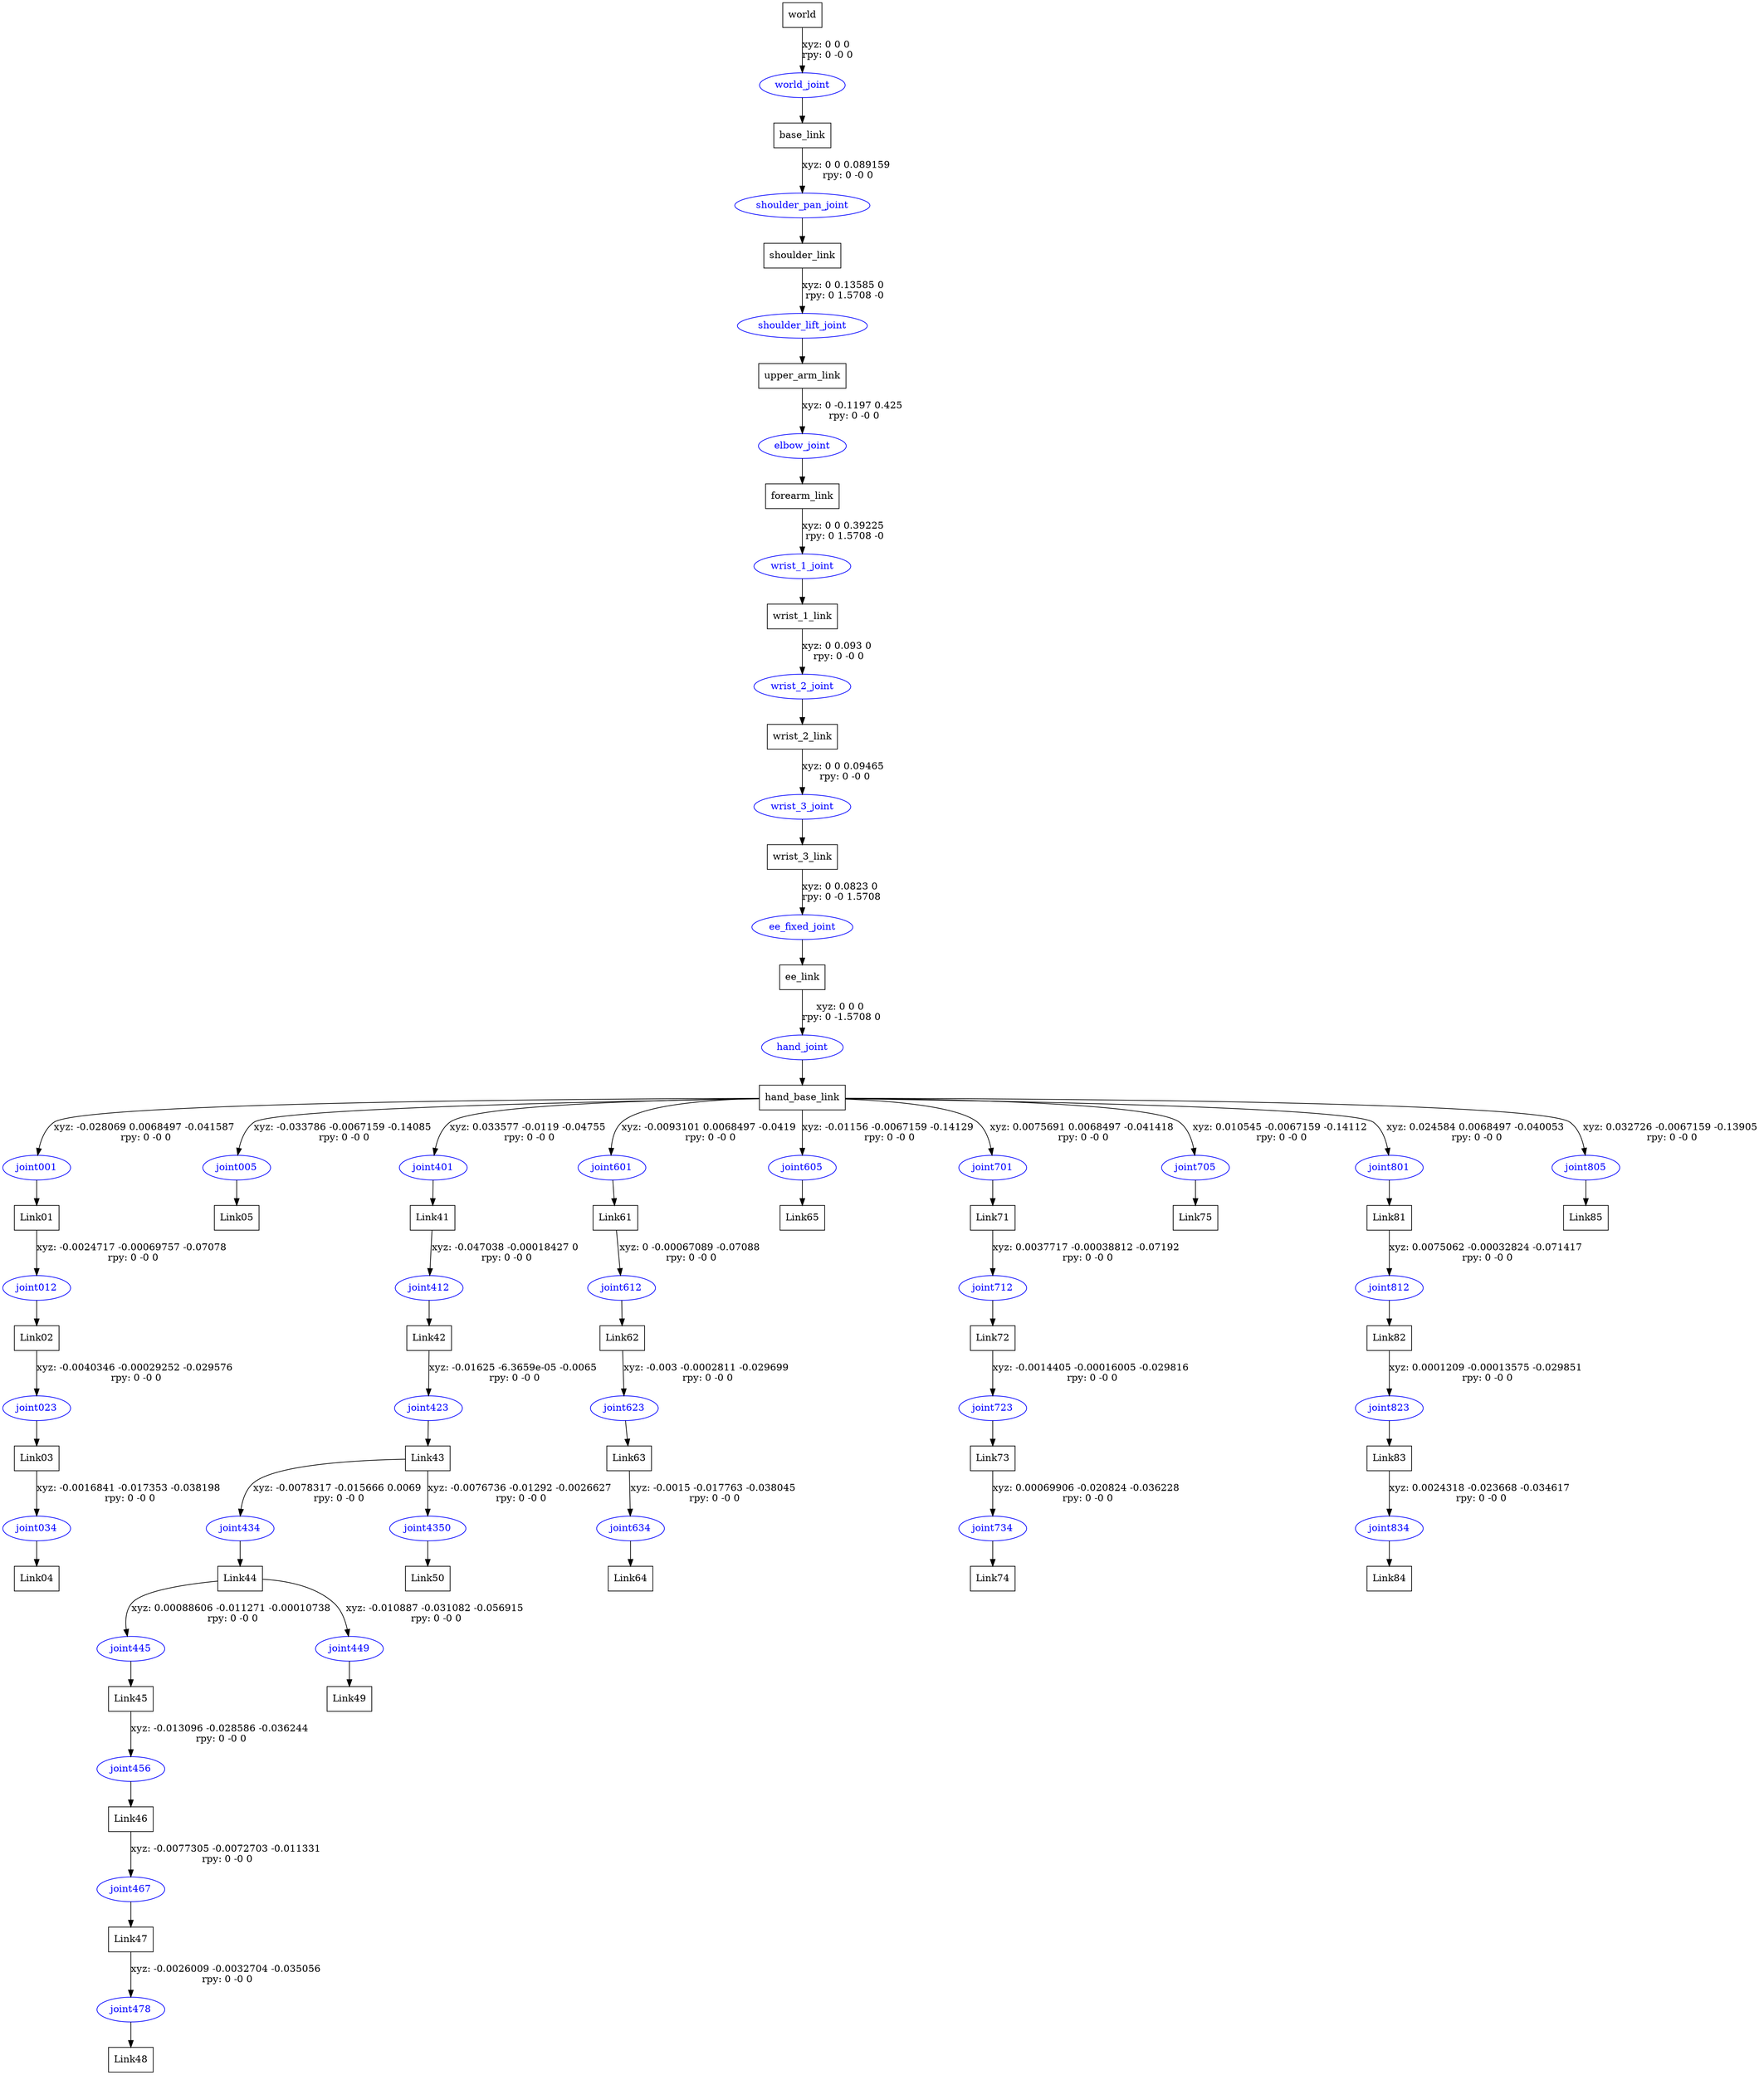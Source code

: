 digraph G {
node [shape=box];
"world" [label="world"];
"base_link" [label="base_link"];
"shoulder_link" [label="shoulder_link"];
"upper_arm_link" [label="upper_arm_link"];
"forearm_link" [label="forearm_link"];
"wrist_1_link" [label="wrist_1_link"];
"wrist_2_link" [label="wrist_2_link"];
"wrist_3_link" [label="wrist_3_link"];
"ee_link" [label="ee_link"];
"hand_base_link" [label="hand_base_link"];
"Link01" [label="Link01"];
"Link02" [label="Link02"];
"Link03" [label="Link03"];
"Link04" [label="Link04"];
"Link05" [label="Link05"];
"Link41" [label="Link41"];
"Link42" [label="Link42"];
"Link43" [label="Link43"];
"Link44" [label="Link44"];
"Link45" [label="Link45"];
"Link46" [label="Link46"];
"Link47" [label="Link47"];
"Link48" [label="Link48"];
"Link49" [label="Link49"];
"Link50" [label="Link50"];
"Link61" [label="Link61"];
"Link62" [label="Link62"];
"Link63" [label="Link63"];
"Link64" [label="Link64"];
"Link65" [label="Link65"];
"Link71" [label="Link71"];
"Link72" [label="Link72"];
"Link73" [label="Link73"];
"Link74" [label="Link74"];
"Link75" [label="Link75"];
"Link81" [label="Link81"];
"Link82" [label="Link82"];
"Link83" [label="Link83"];
"Link84" [label="Link84"];
"Link85" [label="Link85"];
node [shape=ellipse, color=blue, fontcolor=blue];
"world" -> "world_joint" [label="xyz: 0 0 0 \nrpy: 0 -0 0"]
"world_joint" -> "base_link"
"base_link" -> "shoulder_pan_joint" [label="xyz: 0 0 0.089159 \nrpy: 0 -0 0"]
"shoulder_pan_joint" -> "shoulder_link"
"shoulder_link" -> "shoulder_lift_joint" [label="xyz: 0 0.13585 0 \nrpy: 0 1.5708 -0"]
"shoulder_lift_joint" -> "upper_arm_link"
"upper_arm_link" -> "elbow_joint" [label="xyz: 0 -0.1197 0.425 \nrpy: 0 -0 0"]
"elbow_joint" -> "forearm_link"
"forearm_link" -> "wrist_1_joint" [label="xyz: 0 0 0.39225 \nrpy: 0 1.5708 -0"]
"wrist_1_joint" -> "wrist_1_link"
"wrist_1_link" -> "wrist_2_joint" [label="xyz: 0 0.093 0 \nrpy: 0 -0 0"]
"wrist_2_joint" -> "wrist_2_link"
"wrist_2_link" -> "wrist_3_joint" [label="xyz: 0 0 0.09465 \nrpy: 0 -0 0"]
"wrist_3_joint" -> "wrist_3_link"
"wrist_3_link" -> "ee_fixed_joint" [label="xyz: 0 0.0823 0 \nrpy: 0 -0 1.5708"]
"ee_fixed_joint" -> "ee_link"
"ee_link" -> "hand_joint" [label="xyz: 0 0 0 \nrpy: 0 -1.5708 0"]
"hand_joint" -> "hand_base_link"
"hand_base_link" -> "joint001" [label="xyz: -0.028069 0.0068497 -0.041587 \nrpy: 0 -0 0"]
"joint001" -> "Link01"
"Link01" -> "joint012" [label="xyz: -0.0024717 -0.00069757 -0.07078 \nrpy: 0 -0 0"]
"joint012" -> "Link02"
"Link02" -> "joint023" [label="xyz: -0.0040346 -0.00029252 -0.029576 \nrpy: 0 -0 0"]
"joint023" -> "Link03"
"Link03" -> "joint034" [label="xyz: -0.0016841 -0.017353 -0.038198 \nrpy: 0 -0 0"]
"joint034" -> "Link04"
"hand_base_link" -> "joint005" [label="xyz: -0.033786 -0.0067159 -0.14085 \nrpy: 0 -0 0"]
"joint005" -> "Link05"
"hand_base_link" -> "joint401" [label="xyz: 0.033577 -0.0119 -0.04755 \nrpy: 0 -0 0"]
"joint401" -> "Link41"
"Link41" -> "joint412" [label="xyz: -0.047038 -0.00018427 0 \nrpy: 0 -0 0"]
"joint412" -> "Link42"
"Link42" -> "joint423" [label="xyz: -0.01625 -6.3659e-05 -0.0065 \nrpy: 0 -0 0"]
"joint423" -> "Link43"
"Link43" -> "joint434" [label="xyz: -0.0078317 -0.015666 0.0069 \nrpy: 0 -0 0"]
"joint434" -> "Link44"
"Link44" -> "joint445" [label="xyz: 0.00088606 -0.011271 -0.00010738 \nrpy: 0 -0 0"]
"joint445" -> "Link45"
"Link45" -> "joint456" [label="xyz: -0.013096 -0.028586 -0.036244 \nrpy: 0 -0 0"]
"joint456" -> "Link46"
"Link46" -> "joint467" [label="xyz: -0.0077305 -0.0072703 -0.011331 \nrpy: 0 -0 0"]
"joint467" -> "Link47"
"Link47" -> "joint478" [label="xyz: -0.0026009 -0.0032704 -0.035056 \nrpy: 0 -0 0"]
"joint478" -> "Link48"
"Link44" -> "joint449" [label="xyz: -0.010887 -0.031082 -0.056915 \nrpy: 0 -0 0"]
"joint449" -> "Link49"
"Link43" -> "joint4350" [label="xyz: -0.0076736 -0.01292 -0.0026627 \nrpy: 0 -0 0"]
"joint4350" -> "Link50"
"hand_base_link" -> "joint601" [label="xyz: -0.0093101 0.0068497 -0.0419 \nrpy: 0 -0 0"]
"joint601" -> "Link61"
"Link61" -> "joint612" [label="xyz: 0 -0.00067089 -0.07088 \nrpy: 0 -0 0"]
"joint612" -> "Link62"
"Link62" -> "joint623" [label="xyz: -0.003 -0.0002811 -0.029699 \nrpy: 0 -0 0"]
"joint623" -> "Link63"
"Link63" -> "joint634" [label="xyz: -0.0015 -0.017763 -0.038045 \nrpy: 0 -0 0"]
"joint634" -> "Link64"
"hand_base_link" -> "joint605" [label="xyz: -0.01156 -0.0067159 -0.14129 \nrpy: 0 -0 0"]
"joint605" -> "Link65"
"hand_base_link" -> "joint701" [label="xyz: 0.0075691 0.0068497 -0.041418 \nrpy: 0 -0 0"]
"joint701" -> "Link71"
"Link71" -> "joint712" [label="xyz: 0.0037717 -0.00038812 -0.07192 \nrpy: 0 -0 0"]
"joint712" -> "Link72"
"Link72" -> "joint723" [label="xyz: -0.0014405 -0.00016005 -0.029816 \nrpy: 0 -0 0"]
"joint723" -> "Link73"
"Link73" -> "joint734" [label="xyz: 0.00069906 -0.020824 -0.036228 \nrpy: 0 -0 0"]
"joint734" -> "Link74"
"hand_base_link" -> "joint705" [label="xyz: 0.010545 -0.0067159 -0.14112 \nrpy: 0 -0 0"]
"joint705" -> "Link75"
"hand_base_link" -> "joint801" [label="xyz: 0.024584 0.0068497 -0.040053 \nrpy: 0 -0 0"]
"joint801" -> "Link81"
"Link81" -> "joint812" [label="xyz: 0.0075062 -0.00032824 -0.071417 \nrpy: 0 -0 0"]
"joint812" -> "Link82"
"Link82" -> "joint823" [label="xyz: 0.0001209 -0.00013575 -0.029851 \nrpy: 0 -0 0"]
"joint823" -> "Link83"
"Link83" -> "joint834" [label="xyz: 0.0024318 -0.023668 -0.034617 \nrpy: 0 -0 0"]
"joint834" -> "Link84"
"hand_base_link" -> "joint805" [label="xyz: 0.032726 -0.0067159 -0.13905 \nrpy: 0 -0 0"]
"joint805" -> "Link85"
}
